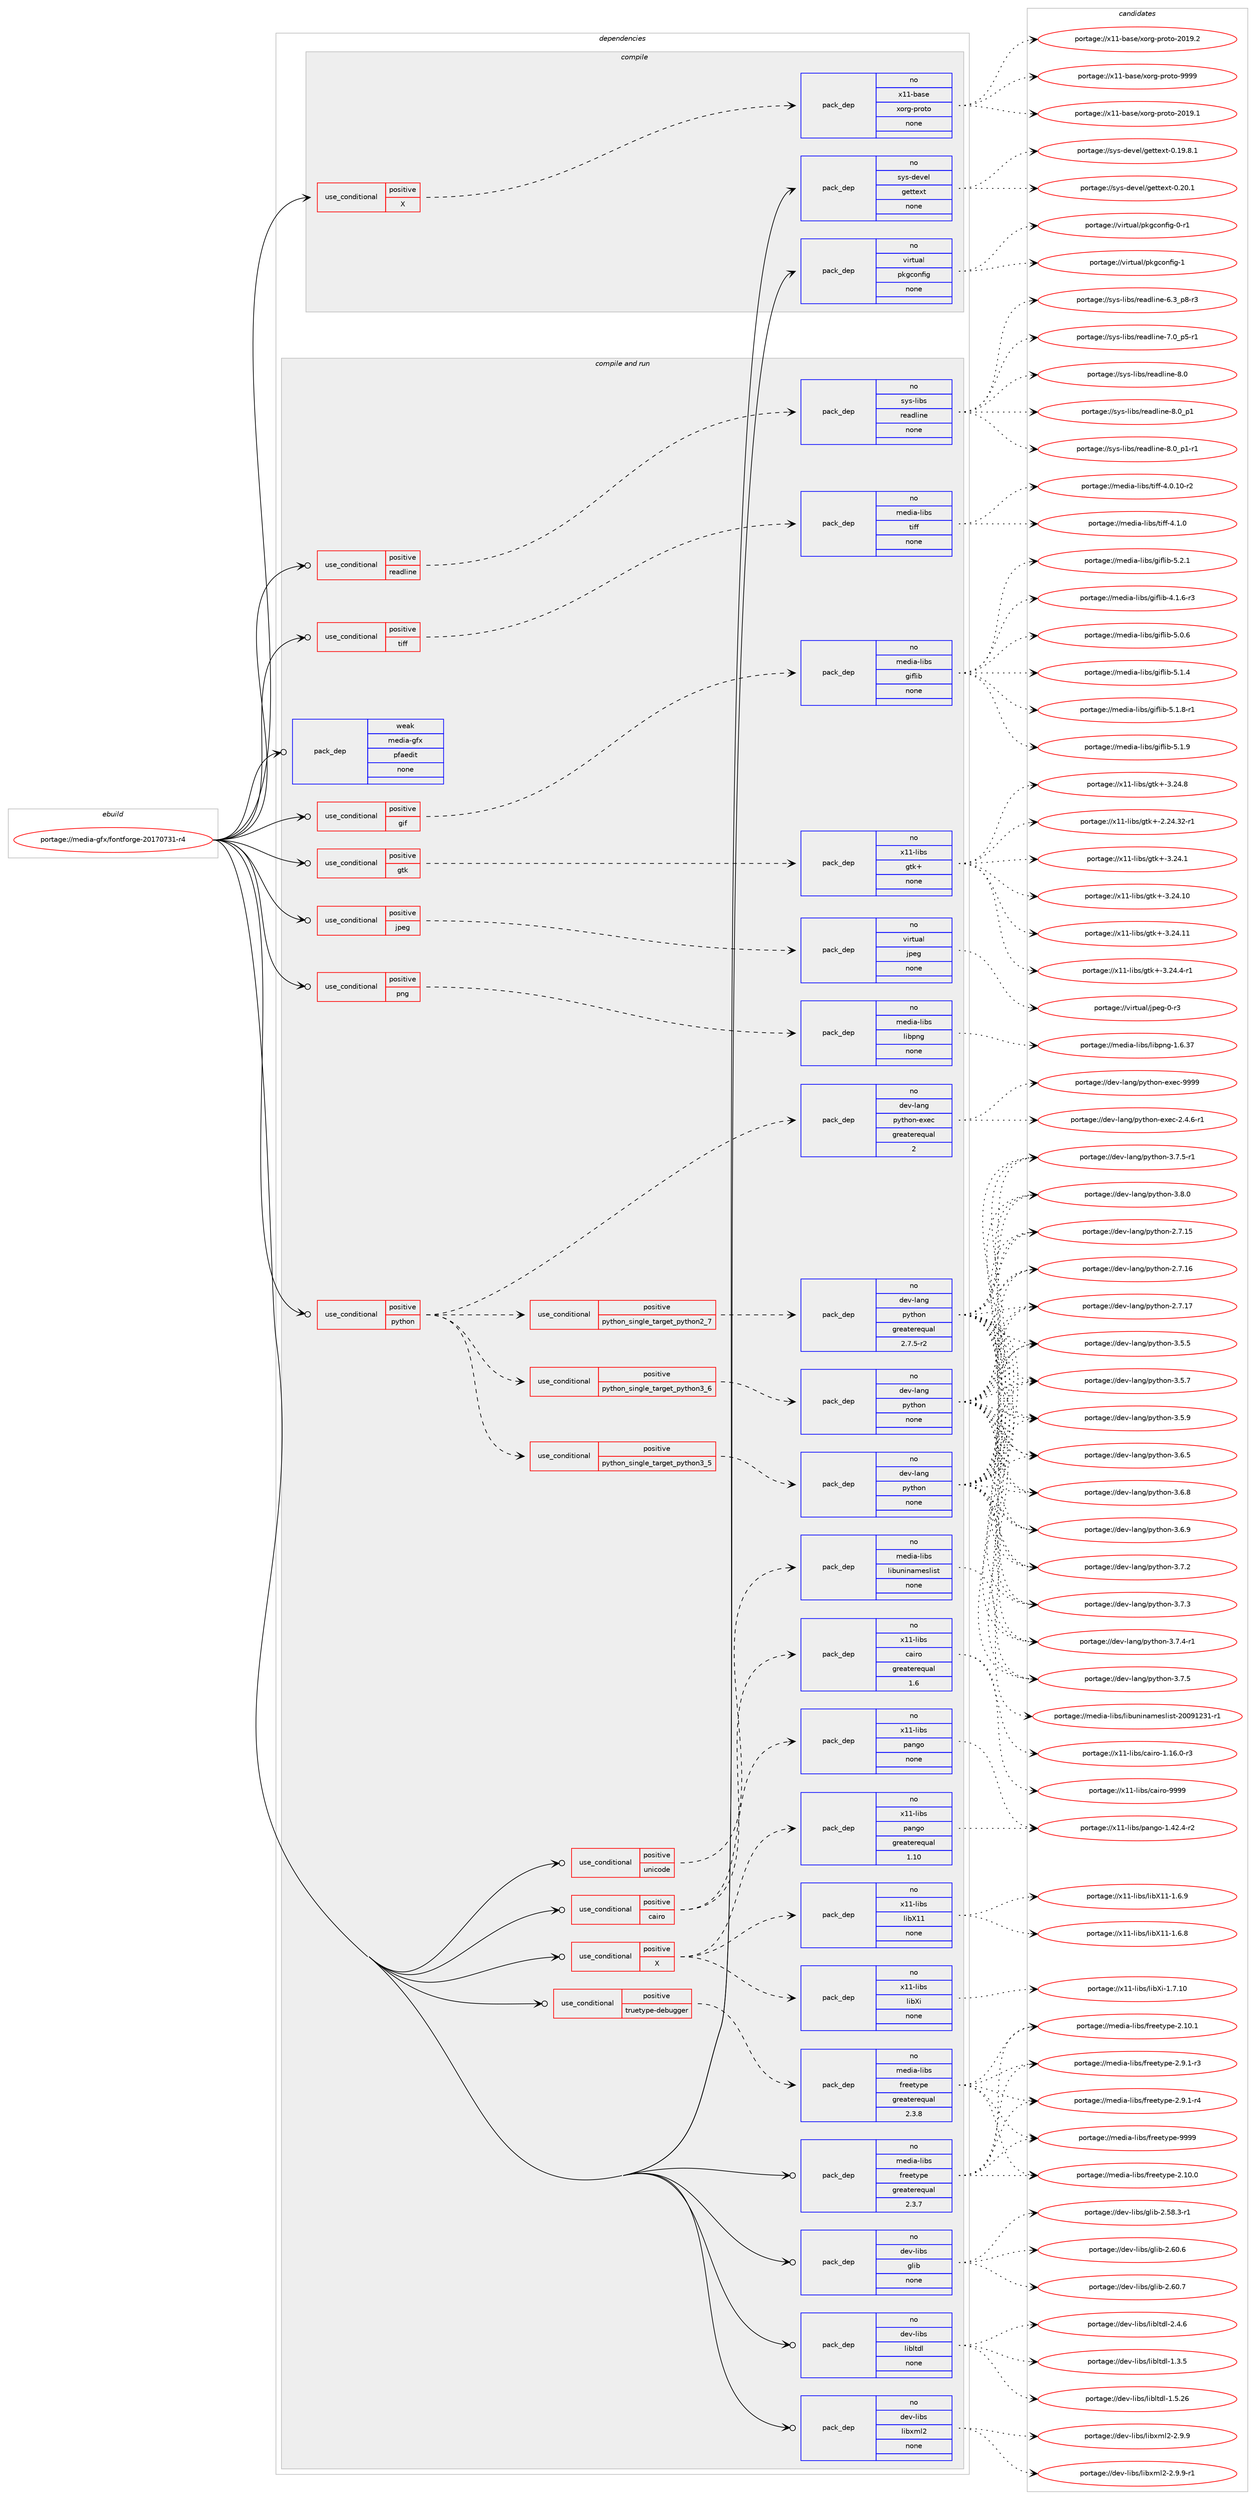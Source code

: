 digraph prolog {

# *************
# Graph options
# *************

newrank=true;
concentrate=true;
compound=true;
graph [rankdir=LR,fontname=Helvetica,fontsize=10,ranksep=1.5];#, ranksep=2.5, nodesep=0.2];
edge  [arrowhead=vee];
node  [fontname=Helvetica,fontsize=10];

# **********
# The ebuild
# **********

subgraph cluster_leftcol {
color=gray;
rank=same;
label=<<i>ebuild</i>>;
id [label="portage://media-gfx/fontforge-20170731-r4", color=red, width=4, href="../media-gfx/fontforge-20170731-r4.svg"];
}

# ****************
# The dependencies
# ****************

subgraph cluster_midcol {
color=gray;
label=<<i>dependencies</i>>;
subgraph cluster_compile {
fillcolor="#eeeeee";
style=filled;
label=<<i>compile</i>>;
subgraph cond78147 {
dependency312343 [label=<<TABLE BORDER="0" CELLBORDER="1" CELLSPACING="0" CELLPADDING="4"><TR><TD ROWSPAN="3" CELLPADDING="10">use_conditional</TD></TR><TR><TD>positive</TD></TR><TR><TD>X</TD></TR></TABLE>>, shape=none, color=red];
subgraph pack229156 {
dependency312344 [label=<<TABLE BORDER="0" CELLBORDER="1" CELLSPACING="0" CELLPADDING="4" WIDTH="220"><TR><TD ROWSPAN="6" CELLPADDING="30">pack_dep</TD></TR><TR><TD WIDTH="110">no</TD></TR><TR><TD>x11-base</TD></TR><TR><TD>xorg-proto</TD></TR><TR><TD>none</TD></TR><TR><TD></TD></TR></TABLE>>, shape=none, color=blue];
}
dependency312343:e -> dependency312344:w [weight=20,style="dashed",arrowhead="vee"];
}
id:e -> dependency312343:w [weight=20,style="solid",arrowhead="vee"];
subgraph pack229157 {
dependency312345 [label=<<TABLE BORDER="0" CELLBORDER="1" CELLSPACING="0" CELLPADDING="4" WIDTH="220"><TR><TD ROWSPAN="6" CELLPADDING="30">pack_dep</TD></TR><TR><TD WIDTH="110">no</TD></TR><TR><TD>sys-devel</TD></TR><TR><TD>gettext</TD></TR><TR><TD>none</TD></TR><TR><TD></TD></TR></TABLE>>, shape=none, color=blue];
}
id:e -> dependency312345:w [weight=20,style="solid",arrowhead="vee"];
subgraph pack229158 {
dependency312346 [label=<<TABLE BORDER="0" CELLBORDER="1" CELLSPACING="0" CELLPADDING="4" WIDTH="220"><TR><TD ROWSPAN="6" CELLPADDING="30">pack_dep</TD></TR><TR><TD WIDTH="110">no</TD></TR><TR><TD>virtual</TD></TR><TR><TD>pkgconfig</TD></TR><TR><TD>none</TD></TR><TR><TD></TD></TR></TABLE>>, shape=none, color=blue];
}
id:e -> dependency312346:w [weight=20,style="solid",arrowhead="vee"];
}
subgraph cluster_compileandrun {
fillcolor="#eeeeee";
style=filled;
label=<<i>compile and run</i>>;
subgraph cond78148 {
dependency312347 [label=<<TABLE BORDER="0" CELLBORDER="1" CELLSPACING="0" CELLPADDING="4"><TR><TD ROWSPAN="3" CELLPADDING="10">use_conditional</TD></TR><TR><TD>positive</TD></TR><TR><TD>X</TD></TR></TABLE>>, shape=none, color=red];
subgraph pack229159 {
dependency312348 [label=<<TABLE BORDER="0" CELLBORDER="1" CELLSPACING="0" CELLPADDING="4" WIDTH="220"><TR><TD ROWSPAN="6" CELLPADDING="30">pack_dep</TD></TR><TR><TD WIDTH="110">no</TD></TR><TR><TD>x11-libs</TD></TR><TR><TD>libX11</TD></TR><TR><TD>none</TD></TR><TR><TD></TD></TR></TABLE>>, shape=none, color=blue];
}
dependency312347:e -> dependency312348:w [weight=20,style="dashed",arrowhead="vee"];
subgraph pack229160 {
dependency312349 [label=<<TABLE BORDER="0" CELLBORDER="1" CELLSPACING="0" CELLPADDING="4" WIDTH="220"><TR><TD ROWSPAN="6" CELLPADDING="30">pack_dep</TD></TR><TR><TD WIDTH="110">no</TD></TR><TR><TD>x11-libs</TD></TR><TR><TD>libXi</TD></TR><TR><TD>none</TD></TR><TR><TD></TD></TR></TABLE>>, shape=none, color=blue];
}
dependency312347:e -> dependency312349:w [weight=20,style="dashed",arrowhead="vee"];
subgraph pack229161 {
dependency312350 [label=<<TABLE BORDER="0" CELLBORDER="1" CELLSPACING="0" CELLPADDING="4" WIDTH="220"><TR><TD ROWSPAN="6" CELLPADDING="30">pack_dep</TD></TR><TR><TD WIDTH="110">no</TD></TR><TR><TD>x11-libs</TD></TR><TR><TD>pango</TD></TR><TR><TD>greaterequal</TD></TR><TR><TD>1.10</TD></TR></TABLE>>, shape=none, color=blue];
}
dependency312347:e -> dependency312350:w [weight=20,style="dashed",arrowhead="vee"];
}
id:e -> dependency312347:w [weight=20,style="solid",arrowhead="odotvee"];
subgraph cond78149 {
dependency312351 [label=<<TABLE BORDER="0" CELLBORDER="1" CELLSPACING="0" CELLPADDING="4"><TR><TD ROWSPAN="3" CELLPADDING="10">use_conditional</TD></TR><TR><TD>positive</TD></TR><TR><TD>cairo</TD></TR></TABLE>>, shape=none, color=red];
subgraph pack229162 {
dependency312352 [label=<<TABLE BORDER="0" CELLBORDER="1" CELLSPACING="0" CELLPADDING="4" WIDTH="220"><TR><TD ROWSPAN="6" CELLPADDING="30">pack_dep</TD></TR><TR><TD WIDTH="110">no</TD></TR><TR><TD>x11-libs</TD></TR><TR><TD>cairo</TD></TR><TR><TD>greaterequal</TD></TR><TR><TD>1.6</TD></TR></TABLE>>, shape=none, color=blue];
}
dependency312351:e -> dependency312352:w [weight=20,style="dashed",arrowhead="vee"];
subgraph pack229163 {
dependency312353 [label=<<TABLE BORDER="0" CELLBORDER="1" CELLSPACING="0" CELLPADDING="4" WIDTH="220"><TR><TD ROWSPAN="6" CELLPADDING="30">pack_dep</TD></TR><TR><TD WIDTH="110">no</TD></TR><TR><TD>x11-libs</TD></TR><TR><TD>pango</TD></TR><TR><TD>none</TD></TR><TR><TD></TD></TR></TABLE>>, shape=none, color=blue];
}
dependency312351:e -> dependency312353:w [weight=20,style="dashed",arrowhead="vee"];
}
id:e -> dependency312351:w [weight=20,style="solid",arrowhead="odotvee"];
subgraph cond78150 {
dependency312354 [label=<<TABLE BORDER="0" CELLBORDER="1" CELLSPACING="0" CELLPADDING="4"><TR><TD ROWSPAN="3" CELLPADDING="10">use_conditional</TD></TR><TR><TD>positive</TD></TR><TR><TD>gif</TD></TR></TABLE>>, shape=none, color=red];
subgraph pack229164 {
dependency312355 [label=<<TABLE BORDER="0" CELLBORDER="1" CELLSPACING="0" CELLPADDING="4" WIDTH="220"><TR><TD ROWSPAN="6" CELLPADDING="30">pack_dep</TD></TR><TR><TD WIDTH="110">no</TD></TR><TR><TD>media-libs</TD></TR><TR><TD>giflib</TD></TR><TR><TD>none</TD></TR><TR><TD></TD></TR></TABLE>>, shape=none, color=blue];
}
dependency312354:e -> dependency312355:w [weight=20,style="dashed",arrowhead="vee"];
}
id:e -> dependency312354:w [weight=20,style="solid",arrowhead="odotvee"];
subgraph cond78151 {
dependency312356 [label=<<TABLE BORDER="0" CELLBORDER="1" CELLSPACING="0" CELLPADDING="4"><TR><TD ROWSPAN="3" CELLPADDING="10">use_conditional</TD></TR><TR><TD>positive</TD></TR><TR><TD>gtk</TD></TR></TABLE>>, shape=none, color=red];
subgraph pack229165 {
dependency312357 [label=<<TABLE BORDER="0" CELLBORDER="1" CELLSPACING="0" CELLPADDING="4" WIDTH="220"><TR><TD ROWSPAN="6" CELLPADDING="30">pack_dep</TD></TR><TR><TD WIDTH="110">no</TD></TR><TR><TD>x11-libs</TD></TR><TR><TD>gtk+</TD></TR><TR><TD>none</TD></TR><TR><TD></TD></TR></TABLE>>, shape=none, color=blue];
}
dependency312356:e -> dependency312357:w [weight=20,style="dashed",arrowhead="vee"];
}
id:e -> dependency312356:w [weight=20,style="solid",arrowhead="odotvee"];
subgraph cond78152 {
dependency312358 [label=<<TABLE BORDER="0" CELLBORDER="1" CELLSPACING="0" CELLPADDING="4"><TR><TD ROWSPAN="3" CELLPADDING="10">use_conditional</TD></TR><TR><TD>positive</TD></TR><TR><TD>jpeg</TD></TR></TABLE>>, shape=none, color=red];
subgraph pack229166 {
dependency312359 [label=<<TABLE BORDER="0" CELLBORDER="1" CELLSPACING="0" CELLPADDING="4" WIDTH="220"><TR><TD ROWSPAN="6" CELLPADDING="30">pack_dep</TD></TR><TR><TD WIDTH="110">no</TD></TR><TR><TD>virtual</TD></TR><TR><TD>jpeg</TD></TR><TR><TD>none</TD></TR><TR><TD></TD></TR></TABLE>>, shape=none, color=blue];
}
dependency312358:e -> dependency312359:w [weight=20,style="dashed",arrowhead="vee"];
}
id:e -> dependency312358:w [weight=20,style="solid",arrowhead="odotvee"];
subgraph cond78153 {
dependency312360 [label=<<TABLE BORDER="0" CELLBORDER="1" CELLSPACING="0" CELLPADDING="4"><TR><TD ROWSPAN="3" CELLPADDING="10">use_conditional</TD></TR><TR><TD>positive</TD></TR><TR><TD>png</TD></TR></TABLE>>, shape=none, color=red];
subgraph pack229167 {
dependency312361 [label=<<TABLE BORDER="0" CELLBORDER="1" CELLSPACING="0" CELLPADDING="4" WIDTH="220"><TR><TD ROWSPAN="6" CELLPADDING="30">pack_dep</TD></TR><TR><TD WIDTH="110">no</TD></TR><TR><TD>media-libs</TD></TR><TR><TD>libpng</TD></TR><TR><TD>none</TD></TR><TR><TD></TD></TR></TABLE>>, shape=none, color=blue];
}
dependency312360:e -> dependency312361:w [weight=20,style="dashed",arrowhead="vee"];
}
id:e -> dependency312360:w [weight=20,style="solid",arrowhead="odotvee"];
subgraph cond78154 {
dependency312362 [label=<<TABLE BORDER="0" CELLBORDER="1" CELLSPACING="0" CELLPADDING="4"><TR><TD ROWSPAN="3" CELLPADDING="10">use_conditional</TD></TR><TR><TD>positive</TD></TR><TR><TD>python</TD></TR></TABLE>>, shape=none, color=red];
subgraph cond78155 {
dependency312363 [label=<<TABLE BORDER="0" CELLBORDER="1" CELLSPACING="0" CELLPADDING="4"><TR><TD ROWSPAN="3" CELLPADDING="10">use_conditional</TD></TR><TR><TD>positive</TD></TR><TR><TD>python_single_target_python2_7</TD></TR></TABLE>>, shape=none, color=red];
subgraph pack229168 {
dependency312364 [label=<<TABLE BORDER="0" CELLBORDER="1" CELLSPACING="0" CELLPADDING="4" WIDTH="220"><TR><TD ROWSPAN="6" CELLPADDING="30">pack_dep</TD></TR><TR><TD WIDTH="110">no</TD></TR><TR><TD>dev-lang</TD></TR><TR><TD>python</TD></TR><TR><TD>greaterequal</TD></TR><TR><TD>2.7.5-r2</TD></TR></TABLE>>, shape=none, color=blue];
}
dependency312363:e -> dependency312364:w [weight=20,style="dashed",arrowhead="vee"];
}
dependency312362:e -> dependency312363:w [weight=20,style="dashed",arrowhead="vee"];
subgraph cond78156 {
dependency312365 [label=<<TABLE BORDER="0" CELLBORDER="1" CELLSPACING="0" CELLPADDING="4"><TR><TD ROWSPAN="3" CELLPADDING="10">use_conditional</TD></TR><TR><TD>positive</TD></TR><TR><TD>python_single_target_python3_5</TD></TR></TABLE>>, shape=none, color=red];
subgraph pack229169 {
dependency312366 [label=<<TABLE BORDER="0" CELLBORDER="1" CELLSPACING="0" CELLPADDING="4" WIDTH="220"><TR><TD ROWSPAN="6" CELLPADDING="30">pack_dep</TD></TR><TR><TD WIDTH="110">no</TD></TR><TR><TD>dev-lang</TD></TR><TR><TD>python</TD></TR><TR><TD>none</TD></TR><TR><TD></TD></TR></TABLE>>, shape=none, color=blue];
}
dependency312365:e -> dependency312366:w [weight=20,style="dashed",arrowhead="vee"];
}
dependency312362:e -> dependency312365:w [weight=20,style="dashed",arrowhead="vee"];
subgraph cond78157 {
dependency312367 [label=<<TABLE BORDER="0" CELLBORDER="1" CELLSPACING="0" CELLPADDING="4"><TR><TD ROWSPAN="3" CELLPADDING="10">use_conditional</TD></TR><TR><TD>positive</TD></TR><TR><TD>python_single_target_python3_6</TD></TR></TABLE>>, shape=none, color=red];
subgraph pack229170 {
dependency312368 [label=<<TABLE BORDER="0" CELLBORDER="1" CELLSPACING="0" CELLPADDING="4" WIDTH="220"><TR><TD ROWSPAN="6" CELLPADDING="30">pack_dep</TD></TR><TR><TD WIDTH="110">no</TD></TR><TR><TD>dev-lang</TD></TR><TR><TD>python</TD></TR><TR><TD>none</TD></TR><TR><TD></TD></TR></TABLE>>, shape=none, color=blue];
}
dependency312367:e -> dependency312368:w [weight=20,style="dashed",arrowhead="vee"];
}
dependency312362:e -> dependency312367:w [weight=20,style="dashed",arrowhead="vee"];
subgraph pack229171 {
dependency312369 [label=<<TABLE BORDER="0" CELLBORDER="1" CELLSPACING="0" CELLPADDING="4" WIDTH="220"><TR><TD ROWSPAN="6" CELLPADDING="30">pack_dep</TD></TR><TR><TD WIDTH="110">no</TD></TR><TR><TD>dev-lang</TD></TR><TR><TD>python-exec</TD></TR><TR><TD>greaterequal</TD></TR><TR><TD>2</TD></TR></TABLE>>, shape=none, color=blue];
}
dependency312362:e -> dependency312369:w [weight=20,style="dashed",arrowhead="vee"];
}
id:e -> dependency312362:w [weight=20,style="solid",arrowhead="odotvee"];
subgraph cond78158 {
dependency312370 [label=<<TABLE BORDER="0" CELLBORDER="1" CELLSPACING="0" CELLPADDING="4"><TR><TD ROWSPAN="3" CELLPADDING="10">use_conditional</TD></TR><TR><TD>positive</TD></TR><TR><TD>readline</TD></TR></TABLE>>, shape=none, color=red];
subgraph pack229172 {
dependency312371 [label=<<TABLE BORDER="0" CELLBORDER="1" CELLSPACING="0" CELLPADDING="4" WIDTH="220"><TR><TD ROWSPAN="6" CELLPADDING="30">pack_dep</TD></TR><TR><TD WIDTH="110">no</TD></TR><TR><TD>sys-libs</TD></TR><TR><TD>readline</TD></TR><TR><TD>none</TD></TR><TR><TD></TD></TR></TABLE>>, shape=none, color=blue];
}
dependency312370:e -> dependency312371:w [weight=20,style="dashed",arrowhead="vee"];
}
id:e -> dependency312370:w [weight=20,style="solid",arrowhead="odotvee"];
subgraph cond78159 {
dependency312372 [label=<<TABLE BORDER="0" CELLBORDER="1" CELLSPACING="0" CELLPADDING="4"><TR><TD ROWSPAN="3" CELLPADDING="10">use_conditional</TD></TR><TR><TD>positive</TD></TR><TR><TD>tiff</TD></TR></TABLE>>, shape=none, color=red];
subgraph pack229173 {
dependency312373 [label=<<TABLE BORDER="0" CELLBORDER="1" CELLSPACING="0" CELLPADDING="4" WIDTH="220"><TR><TD ROWSPAN="6" CELLPADDING="30">pack_dep</TD></TR><TR><TD WIDTH="110">no</TD></TR><TR><TD>media-libs</TD></TR><TR><TD>tiff</TD></TR><TR><TD>none</TD></TR><TR><TD></TD></TR></TABLE>>, shape=none, color=blue];
}
dependency312372:e -> dependency312373:w [weight=20,style="dashed",arrowhead="vee"];
}
id:e -> dependency312372:w [weight=20,style="solid",arrowhead="odotvee"];
subgraph cond78160 {
dependency312374 [label=<<TABLE BORDER="0" CELLBORDER="1" CELLSPACING="0" CELLPADDING="4"><TR><TD ROWSPAN="3" CELLPADDING="10">use_conditional</TD></TR><TR><TD>positive</TD></TR><TR><TD>truetype-debugger</TD></TR></TABLE>>, shape=none, color=red];
subgraph pack229174 {
dependency312375 [label=<<TABLE BORDER="0" CELLBORDER="1" CELLSPACING="0" CELLPADDING="4" WIDTH="220"><TR><TD ROWSPAN="6" CELLPADDING="30">pack_dep</TD></TR><TR><TD WIDTH="110">no</TD></TR><TR><TD>media-libs</TD></TR><TR><TD>freetype</TD></TR><TR><TD>greaterequal</TD></TR><TR><TD>2.3.8</TD></TR></TABLE>>, shape=none, color=blue];
}
dependency312374:e -> dependency312375:w [weight=20,style="dashed",arrowhead="vee"];
}
id:e -> dependency312374:w [weight=20,style="solid",arrowhead="odotvee"];
subgraph cond78161 {
dependency312376 [label=<<TABLE BORDER="0" CELLBORDER="1" CELLSPACING="0" CELLPADDING="4"><TR><TD ROWSPAN="3" CELLPADDING="10">use_conditional</TD></TR><TR><TD>positive</TD></TR><TR><TD>unicode</TD></TR></TABLE>>, shape=none, color=red];
subgraph pack229175 {
dependency312377 [label=<<TABLE BORDER="0" CELLBORDER="1" CELLSPACING="0" CELLPADDING="4" WIDTH="220"><TR><TD ROWSPAN="6" CELLPADDING="30">pack_dep</TD></TR><TR><TD WIDTH="110">no</TD></TR><TR><TD>media-libs</TD></TR><TR><TD>libuninameslist</TD></TR><TR><TD>none</TD></TR><TR><TD></TD></TR></TABLE>>, shape=none, color=blue];
}
dependency312376:e -> dependency312377:w [weight=20,style="dashed",arrowhead="vee"];
}
id:e -> dependency312376:w [weight=20,style="solid",arrowhead="odotvee"];
subgraph pack229176 {
dependency312378 [label=<<TABLE BORDER="0" CELLBORDER="1" CELLSPACING="0" CELLPADDING="4" WIDTH="220"><TR><TD ROWSPAN="6" CELLPADDING="30">pack_dep</TD></TR><TR><TD WIDTH="110">no</TD></TR><TR><TD>dev-libs</TD></TR><TR><TD>glib</TD></TR><TR><TD>none</TD></TR><TR><TD></TD></TR></TABLE>>, shape=none, color=blue];
}
id:e -> dependency312378:w [weight=20,style="solid",arrowhead="odotvee"];
subgraph pack229177 {
dependency312379 [label=<<TABLE BORDER="0" CELLBORDER="1" CELLSPACING="0" CELLPADDING="4" WIDTH="220"><TR><TD ROWSPAN="6" CELLPADDING="30">pack_dep</TD></TR><TR><TD WIDTH="110">no</TD></TR><TR><TD>dev-libs</TD></TR><TR><TD>libltdl</TD></TR><TR><TD>none</TD></TR><TR><TD></TD></TR></TABLE>>, shape=none, color=blue];
}
id:e -> dependency312379:w [weight=20,style="solid",arrowhead="odotvee"];
subgraph pack229178 {
dependency312380 [label=<<TABLE BORDER="0" CELLBORDER="1" CELLSPACING="0" CELLPADDING="4" WIDTH="220"><TR><TD ROWSPAN="6" CELLPADDING="30">pack_dep</TD></TR><TR><TD WIDTH="110">no</TD></TR><TR><TD>dev-libs</TD></TR><TR><TD>libxml2</TD></TR><TR><TD>none</TD></TR><TR><TD></TD></TR></TABLE>>, shape=none, color=blue];
}
id:e -> dependency312380:w [weight=20,style="solid",arrowhead="odotvee"];
subgraph pack229179 {
dependency312381 [label=<<TABLE BORDER="0" CELLBORDER="1" CELLSPACING="0" CELLPADDING="4" WIDTH="220"><TR><TD ROWSPAN="6" CELLPADDING="30">pack_dep</TD></TR><TR><TD WIDTH="110">no</TD></TR><TR><TD>media-libs</TD></TR><TR><TD>freetype</TD></TR><TR><TD>greaterequal</TD></TR><TR><TD>2.3.7</TD></TR></TABLE>>, shape=none, color=blue];
}
id:e -> dependency312381:w [weight=20,style="solid",arrowhead="odotvee"];
subgraph pack229180 {
dependency312382 [label=<<TABLE BORDER="0" CELLBORDER="1" CELLSPACING="0" CELLPADDING="4" WIDTH="220"><TR><TD ROWSPAN="6" CELLPADDING="30">pack_dep</TD></TR><TR><TD WIDTH="110">weak</TD></TR><TR><TD>media-gfx</TD></TR><TR><TD>pfaedit</TD></TR><TR><TD>none</TD></TR><TR><TD></TD></TR></TABLE>>, shape=none, color=blue];
}
id:e -> dependency312382:w [weight=20,style="solid",arrowhead="odotvee"];
}
subgraph cluster_run {
fillcolor="#eeeeee";
style=filled;
label=<<i>run</i>>;
}
}

# **************
# The candidates
# **************

subgraph cluster_choices {
rank=same;
color=gray;
label=<<i>candidates</i>>;

subgraph choice229156 {
color=black;
nodesep=1;
choiceportage1204949459897115101471201111141034511211411111611145504849574649 [label="portage://x11-base/xorg-proto-2019.1", color=red, width=4,href="../x11-base/xorg-proto-2019.1.svg"];
choiceportage1204949459897115101471201111141034511211411111611145504849574650 [label="portage://x11-base/xorg-proto-2019.2", color=red, width=4,href="../x11-base/xorg-proto-2019.2.svg"];
choiceportage120494945989711510147120111114103451121141111161114557575757 [label="portage://x11-base/xorg-proto-9999", color=red, width=4,href="../x11-base/xorg-proto-9999.svg"];
dependency312344:e -> choiceportage1204949459897115101471201111141034511211411111611145504849574649:w [style=dotted,weight="100"];
dependency312344:e -> choiceportage1204949459897115101471201111141034511211411111611145504849574650:w [style=dotted,weight="100"];
dependency312344:e -> choiceportage120494945989711510147120111114103451121141111161114557575757:w [style=dotted,weight="100"];
}
subgraph choice229157 {
color=black;
nodesep=1;
choiceportage1151211154510010111810110847103101116116101120116454846495746564649 [label="portage://sys-devel/gettext-0.19.8.1", color=red, width=4,href="../sys-devel/gettext-0.19.8.1.svg"];
choiceportage115121115451001011181011084710310111611610112011645484650484649 [label="portage://sys-devel/gettext-0.20.1", color=red, width=4,href="../sys-devel/gettext-0.20.1.svg"];
dependency312345:e -> choiceportage1151211154510010111810110847103101116116101120116454846495746564649:w [style=dotted,weight="100"];
dependency312345:e -> choiceportage115121115451001011181011084710310111611610112011645484650484649:w [style=dotted,weight="100"];
}
subgraph choice229158 {
color=black;
nodesep=1;
choiceportage11810511411611797108471121071039911111010210510345484511449 [label="portage://virtual/pkgconfig-0-r1", color=red, width=4,href="../virtual/pkgconfig-0-r1.svg"];
choiceportage1181051141161179710847112107103991111101021051034549 [label="portage://virtual/pkgconfig-1", color=red, width=4,href="../virtual/pkgconfig-1.svg"];
dependency312346:e -> choiceportage11810511411611797108471121071039911111010210510345484511449:w [style=dotted,weight="100"];
dependency312346:e -> choiceportage1181051141161179710847112107103991111101021051034549:w [style=dotted,weight="100"];
}
subgraph choice229159 {
color=black;
nodesep=1;
choiceportage120494945108105981154710810598884949454946544656 [label="portage://x11-libs/libX11-1.6.8", color=red, width=4,href="../x11-libs/libX11-1.6.8.svg"];
choiceportage120494945108105981154710810598884949454946544657 [label="portage://x11-libs/libX11-1.6.9", color=red, width=4,href="../x11-libs/libX11-1.6.9.svg"];
dependency312348:e -> choiceportage120494945108105981154710810598884949454946544656:w [style=dotted,weight="100"];
dependency312348:e -> choiceportage120494945108105981154710810598884949454946544657:w [style=dotted,weight="100"];
}
subgraph choice229160 {
color=black;
nodesep=1;
choiceportage1204949451081059811547108105988810545494655464948 [label="portage://x11-libs/libXi-1.7.10", color=red, width=4,href="../x11-libs/libXi-1.7.10.svg"];
dependency312349:e -> choiceportage1204949451081059811547108105988810545494655464948:w [style=dotted,weight="100"];
}
subgraph choice229161 {
color=black;
nodesep=1;
choiceportage120494945108105981154711297110103111454946525046524511450 [label="portage://x11-libs/pango-1.42.4-r2", color=red, width=4,href="../x11-libs/pango-1.42.4-r2.svg"];
dependency312350:e -> choiceportage120494945108105981154711297110103111454946525046524511450:w [style=dotted,weight="100"];
}
subgraph choice229162 {
color=black;
nodesep=1;
choiceportage12049494510810598115479997105114111454946495446484511451 [label="portage://x11-libs/cairo-1.16.0-r3", color=red, width=4,href="../x11-libs/cairo-1.16.0-r3.svg"];
choiceportage120494945108105981154799971051141114557575757 [label="portage://x11-libs/cairo-9999", color=red, width=4,href="../x11-libs/cairo-9999.svg"];
dependency312352:e -> choiceportage12049494510810598115479997105114111454946495446484511451:w [style=dotted,weight="100"];
dependency312352:e -> choiceportage120494945108105981154799971051141114557575757:w [style=dotted,weight="100"];
}
subgraph choice229163 {
color=black;
nodesep=1;
choiceportage120494945108105981154711297110103111454946525046524511450 [label="portage://x11-libs/pango-1.42.4-r2", color=red, width=4,href="../x11-libs/pango-1.42.4-r2.svg"];
dependency312353:e -> choiceportage120494945108105981154711297110103111454946525046524511450:w [style=dotted,weight="100"];
}
subgraph choice229164 {
color=black;
nodesep=1;
choiceportage10910110010597451081059811547103105102108105984552464946544511451 [label="portage://media-libs/giflib-4.1.6-r3", color=red, width=4,href="../media-libs/giflib-4.1.6-r3.svg"];
choiceportage1091011001059745108105981154710310510210810598455346484654 [label="portage://media-libs/giflib-5.0.6", color=red, width=4,href="../media-libs/giflib-5.0.6.svg"];
choiceportage1091011001059745108105981154710310510210810598455346494652 [label="portage://media-libs/giflib-5.1.4", color=red, width=4,href="../media-libs/giflib-5.1.4.svg"];
choiceportage10910110010597451081059811547103105102108105984553464946564511449 [label="portage://media-libs/giflib-5.1.8-r1", color=red, width=4,href="../media-libs/giflib-5.1.8-r1.svg"];
choiceportage1091011001059745108105981154710310510210810598455346494657 [label="portage://media-libs/giflib-5.1.9", color=red, width=4,href="../media-libs/giflib-5.1.9.svg"];
choiceportage1091011001059745108105981154710310510210810598455346504649 [label="portage://media-libs/giflib-5.2.1", color=red, width=4,href="../media-libs/giflib-5.2.1.svg"];
dependency312355:e -> choiceportage10910110010597451081059811547103105102108105984552464946544511451:w [style=dotted,weight="100"];
dependency312355:e -> choiceportage1091011001059745108105981154710310510210810598455346484654:w [style=dotted,weight="100"];
dependency312355:e -> choiceportage1091011001059745108105981154710310510210810598455346494652:w [style=dotted,weight="100"];
dependency312355:e -> choiceportage10910110010597451081059811547103105102108105984553464946564511449:w [style=dotted,weight="100"];
dependency312355:e -> choiceportage1091011001059745108105981154710310510210810598455346494657:w [style=dotted,weight="100"];
dependency312355:e -> choiceportage1091011001059745108105981154710310510210810598455346504649:w [style=dotted,weight="100"];
}
subgraph choice229165 {
color=black;
nodesep=1;
choiceportage12049494510810598115471031161074345504650524651504511449 [label="portage://x11-libs/gtk+-2.24.32-r1", color=red, width=4,href="../x11-libs/gtk+-2.24.32-r1.svg"];
choiceportage12049494510810598115471031161074345514650524649 [label="portage://x11-libs/gtk+-3.24.1", color=red, width=4,href="../x11-libs/gtk+-3.24.1.svg"];
choiceportage1204949451081059811547103116107434551465052464948 [label="portage://x11-libs/gtk+-3.24.10", color=red, width=4,href="../x11-libs/gtk+-3.24.10.svg"];
choiceportage1204949451081059811547103116107434551465052464949 [label="portage://x11-libs/gtk+-3.24.11", color=red, width=4,href="../x11-libs/gtk+-3.24.11.svg"];
choiceportage120494945108105981154710311610743455146505246524511449 [label="portage://x11-libs/gtk+-3.24.4-r1", color=red, width=4,href="../x11-libs/gtk+-3.24.4-r1.svg"];
choiceportage12049494510810598115471031161074345514650524656 [label="portage://x11-libs/gtk+-3.24.8", color=red, width=4,href="../x11-libs/gtk+-3.24.8.svg"];
dependency312357:e -> choiceportage12049494510810598115471031161074345504650524651504511449:w [style=dotted,weight="100"];
dependency312357:e -> choiceportage12049494510810598115471031161074345514650524649:w [style=dotted,weight="100"];
dependency312357:e -> choiceportage1204949451081059811547103116107434551465052464948:w [style=dotted,weight="100"];
dependency312357:e -> choiceportage1204949451081059811547103116107434551465052464949:w [style=dotted,weight="100"];
dependency312357:e -> choiceportage120494945108105981154710311610743455146505246524511449:w [style=dotted,weight="100"];
dependency312357:e -> choiceportage12049494510810598115471031161074345514650524656:w [style=dotted,weight="100"];
}
subgraph choice229166 {
color=black;
nodesep=1;
choiceportage118105114116117971084710611210110345484511451 [label="portage://virtual/jpeg-0-r3", color=red, width=4,href="../virtual/jpeg-0-r3.svg"];
dependency312359:e -> choiceportage118105114116117971084710611210110345484511451:w [style=dotted,weight="100"];
}
subgraph choice229167 {
color=black;
nodesep=1;
choiceportage109101100105974510810598115471081059811211010345494654465155 [label="portage://media-libs/libpng-1.6.37", color=red, width=4,href="../media-libs/libpng-1.6.37.svg"];
dependency312361:e -> choiceportage109101100105974510810598115471081059811211010345494654465155:w [style=dotted,weight="100"];
}
subgraph choice229168 {
color=black;
nodesep=1;
choiceportage10010111845108971101034711212111610411111045504655464953 [label="portage://dev-lang/python-2.7.15", color=red, width=4,href="../dev-lang/python-2.7.15.svg"];
choiceportage10010111845108971101034711212111610411111045504655464954 [label="portage://dev-lang/python-2.7.16", color=red, width=4,href="../dev-lang/python-2.7.16.svg"];
choiceportage10010111845108971101034711212111610411111045504655464955 [label="portage://dev-lang/python-2.7.17", color=red, width=4,href="../dev-lang/python-2.7.17.svg"];
choiceportage100101118451089711010347112121116104111110455146534653 [label="portage://dev-lang/python-3.5.5", color=red, width=4,href="../dev-lang/python-3.5.5.svg"];
choiceportage100101118451089711010347112121116104111110455146534655 [label="portage://dev-lang/python-3.5.7", color=red, width=4,href="../dev-lang/python-3.5.7.svg"];
choiceportage100101118451089711010347112121116104111110455146534657 [label="portage://dev-lang/python-3.5.9", color=red, width=4,href="../dev-lang/python-3.5.9.svg"];
choiceportage100101118451089711010347112121116104111110455146544653 [label="portage://dev-lang/python-3.6.5", color=red, width=4,href="../dev-lang/python-3.6.5.svg"];
choiceportage100101118451089711010347112121116104111110455146544656 [label="portage://dev-lang/python-3.6.8", color=red, width=4,href="../dev-lang/python-3.6.8.svg"];
choiceportage100101118451089711010347112121116104111110455146544657 [label="portage://dev-lang/python-3.6.9", color=red, width=4,href="../dev-lang/python-3.6.9.svg"];
choiceportage100101118451089711010347112121116104111110455146554650 [label="portage://dev-lang/python-3.7.2", color=red, width=4,href="../dev-lang/python-3.7.2.svg"];
choiceportage100101118451089711010347112121116104111110455146554651 [label="portage://dev-lang/python-3.7.3", color=red, width=4,href="../dev-lang/python-3.7.3.svg"];
choiceportage1001011184510897110103471121211161041111104551465546524511449 [label="portage://dev-lang/python-3.7.4-r1", color=red, width=4,href="../dev-lang/python-3.7.4-r1.svg"];
choiceportage100101118451089711010347112121116104111110455146554653 [label="portage://dev-lang/python-3.7.5", color=red, width=4,href="../dev-lang/python-3.7.5.svg"];
choiceportage1001011184510897110103471121211161041111104551465546534511449 [label="portage://dev-lang/python-3.7.5-r1", color=red, width=4,href="../dev-lang/python-3.7.5-r1.svg"];
choiceportage100101118451089711010347112121116104111110455146564648 [label="portage://dev-lang/python-3.8.0", color=red, width=4,href="../dev-lang/python-3.8.0.svg"];
dependency312364:e -> choiceportage10010111845108971101034711212111610411111045504655464953:w [style=dotted,weight="100"];
dependency312364:e -> choiceportage10010111845108971101034711212111610411111045504655464954:w [style=dotted,weight="100"];
dependency312364:e -> choiceportage10010111845108971101034711212111610411111045504655464955:w [style=dotted,weight="100"];
dependency312364:e -> choiceportage100101118451089711010347112121116104111110455146534653:w [style=dotted,weight="100"];
dependency312364:e -> choiceportage100101118451089711010347112121116104111110455146534655:w [style=dotted,weight="100"];
dependency312364:e -> choiceportage100101118451089711010347112121116104111110455146534657:w [style=dotted,weight="100"];
dependency312364:e -> choiceportage100101118451089711010347112121116104111110455146544653:w [style=dotted,weight="100"];
dependency312364:e -> choiceportage100101118451089711010347112121116104111110455146544656:w [style=dotted,weight="100"];
dependency312364:e -> choiceportage100101118451089711010347112121116104111110455146544657:w [style=dotted,weight="100"];
dependency312364:e -> choiceportage100101118451089711010347112121116104111110455146554650:w [style=dotted,weight="100"];
dependency312364:e -> choiceportage100101118451089711010347112121116104111110455146554651:w [style=dotted,weight="100"];
dependency312364:e -> choiceportage1001011184510897110103471121211161041111104551465546524511449:w [style=dotted,weight="100"];
dependency312364:e -> choiceportage100101118451089711010347112121116104111110455146554653:w [style=dotted,weight="100"];
dependency312364:e -> choiceportage1001011184510897110103471121211161041111104551465546534511449:w [style=dotted,weight="100"];
dependency312364:e -> choiceportage100101118451089711010347112121116104111110455146564648:w [style=dotted,weight="100"];
}
subgraph choice229169 {
color=black;
nodesep=1;
choiceportage10010111845108971101034711212111610411111045504655464953 [label="portage://dev-lang/python-2.7.15", color=red, width=4,href="../dev-lang/python-2.7.15.svg"];
choiceportage10010111845108971101034711212111610411111045504655464954 [label="portage://dev-lang/python-2.7.16", color=red, width=4,href="../dev-lang/python-2.7.16.svg"];
choiceportage10010111845108971101034711212111610411111045504655464955 [label="portage://dev-lang/python-2.7.17", color=red, width=4,href="../dev-lang/python-2.7.17.svg"];
choiceportage100101118451089711010347112121116104111110455146534653 [label="portage://dev-lang/python-3.5.5", color=red, width=4,href="../dev-lang/python-3.5.5.svg"];
choiceportage100101118451089711010347112121116104111110455146534655 [label="portage://dev-lang/python-3.5.7", color=red, width=4,href="../dev-lang/python-3.5.7.svg"];
choiceportage100101118451089711010347112121116104111110455146534657 [label="portage://dev-lang/python-3.5.9", color=red, width=4,href="../dev-lang/python-3.5.9.svg"];
choiceportage100101118451089711010347112121116104111110455146544653 [label="portage://dev-lang/python-3.6.5", color=red, width=4,href="../dev-lang/python-3.6.5.svg"];
choiceportage100101118451089711010347112121116104111110455146544656 [label="portage://dev-lang/python-3.6.8", color=red, width=4,href="../dev-lang/python-3.6.8.svg"];
choiceportage100101118451089711010347112121116104111110455146544657 [label="portage://dev-lang/python-3.6.9", color=red, width=4,href="../dev-lang/python-3.6.9.svg"];
choiceportage100101118451089711010347112121116104111110455146554650 [label="portage://dev-lang/python-3.7.2", color=red, width=4,href="../dev-lang/python-3.7.2.svg"];
choiceportage100101118451089711010347112121116104111110455146554651 [label="portage://dev-lang/python-3.7.3", color=red, width=4,href="../dev-lang/python-3.7.3.svg"];
choiceportage1001011184510897110103471121211161041111104551465546524511449 [label="portage://dev-lang/python-3.7.4-r1", color=red, width=4,href="../dev-lang/python-3.7.4-r1.svg"];
choiceportage100101118451089711010347112121116104111110455146554653 [label="portage://dev-lang/python-3.7.5", color=red, width=4,href="../dev-lang/python-3.7.5.svg"];
choiceportage1001011184510897110103471121211161041111104551465546534511449 [label="portage://dev-lang/python-3.7.5-r1", color=red, width=4,href="../dev-lang/python-3.7.5-r1.svg"];
choiceportage100101118451089711010347112121116104111110455146564648 [label="portage://dev-lang/python-3.8.0", color=red, width=4,href="../dev-lang/python-3.8.0.svg"];
dependency312366:e -> choiceportage10010111845108971101034711212111610411111045504655464953:w [style=dotted,weight="100"];
dependency312366:e -> choiceportage10010111845108971101034711212111610411111045504655464954:w [style=dotted,weight="100"];
dependency312366:e -> choiceportage10010111845108971101034711212111610411111045504655464955:w [style=dotted,weight="100"];
dependency312366:e -> choiceportage100101118451089711010347112121116104111110455146534653:w [style=dotted,weight="100"];
dependency312366:e -> choiceportage100101118451089711010347112121116104111110455146534655:w [style=dotted,weight="100"];
dependency312366:e -> choiceportage100101118451089711010347112121116104111110455146534657:w [style=dotted,weight="100"];
dependency312366:e -> choiceportage100101118451089711010347112121116104111110455146544653:w [style=dotted,weight="100"];
dependency312366:e -> choiceportage100101118451089711010347112121116104111110455146544656:w [style=dotted,weight="100"];
dependency312366:e -> choiceportage100101118451089711010347112121116104111110455146544657:w [style=dotted,weight="100"];
dependency312366:e -> choiceportage100101118451089711010347112121116104111110455146554650:w [style=dotted,weight="100"];
dependency312366:e -> choiceportage100101118451089711010347112121116104111110455146554651:w [style=dotted,weight="100"];
dependency312366:e -> choiceportage1001011184510897110103471121211161041111104551465546524511449:w [style=dotted,weight="100"];
dependency312366:e -> choiceportage100101118451089711010347112121116104111110455146554653:w [style=dotted,weight="100"];
dependency312366:e -> choiceportage1001011184510897110103471121211161041111104551465546534511449:w [style=dotted,weight="100"];
dependency312366:e -> choiceportage100101118451089711010347112121116104111110455146564648:w [style=dotted,weight="100"];
}
subgraph choice229170 {
color=black;
nodesep=1;
choiceportage10010111845108971101034711212111610411111045504655464953 [label="portage://dev-lang/python-2.7.15", color=red, width=4,href="../dev-lang/python-2.7.15.svg"];
choiceportage10010111845108971101034711212111610411111045504655464954 [label="portage://dev-lang/python-2.7.16", color=red, width=4,href="../dev-lang/python-2.7.16.svg"];
choiceportage10010111845108971101034711212111610411111045504655464955 [label="portage://dev-lang/python-2.7.17", color=red, width=4,href="../dev-lang/python-2.7.17.svg"];
choiceportage100101118451089711010347112121116104111110455146534653 [label="portage://dev-lang/python-3.5.5", color=red, width=4,href="../dev-lang/python-3.5.5.svg"];
choiceportage100101118451089711010347112121116104111110455146534655 [label="portage://dev-lang/python-3.5.7", color=red, width=4,href="../dev-lang/python-3.5.7.svg"];
choiceportage100101118451089711010347112121116104111110455146534657 [label="portage://dev-lang/python-3.5.9", color=red, width=4,href="../dev-lang/python-3.5.9.svg"];
choiceportage100101118451089711010347112121116104111110455146544653 [label="portage://dev-lang/python-3.6.5", color=red, width=4,href="../dev-lang/python-3.6.5.svg"];
choiceportage100101118451089711010347112121116104111110455146544656 [label="portage://dev-lang/python-3.6.8", color=red, width=4,href="../dev-lang/python-3.6.8.svg"];
choiceportage100101118451089711010347112121116104111110455146544657 [label="portage://dev-lang/python-3.6.9", color=red, width=4,href="../dev-lang/python-3.6.9.svg"];
choiceportage100101118451089711010347112121116104111110455146554650 [label="portage://dev-lang/python-3.7.2", color=red, width=4,href="../dev-lang/python-3.7.2.svg"];
choiceportage100101118451089711010347112121116104111110455146554651 [label="portage://dev-lang/python-3.7.3", color=red, width=4,href="../dev-lang/python-3.7.3.svg"];
choiceportage1001011184510897110103471121211161041111104551465546524511449 [label="portage://dev-lang/python-3.7.4-r1", color=red, width=4,href="../dev-lang/python-3.7.4-r1.svg"];
choiceportage100101118451089711010347112121116104111110455146554653 [label="portage://dev-lang/python-3.7.5", color=red, width=4,href="../dev-lang/python-3.7.5.svg"];
choiceportage1001011184510897110103471121211161041111104551465546534511449 [label="portage://dev-lang/python-3.7.5-r1", color=red, width=4,href="../dev-lang/python-3.7.5-r1.svg"];
choiceportage100101118451089711010347112121116104111110455146564648 [label="portage://dev-lang/python-3.8.0", color=red, width=4,href="../dev-lang/python-3.8.0.svg"];
dependency312368:e -> choiceportage10010111845108971101034711212111610411111045504655464953:w [style=dotted,weight="100"];
dependency312368:e -> choiceportage10010111845108971101034711212111610411111045504655464954:w [style=dotted,weight="100"];
dependency312368:e -> choiceportage10010111845108971101034711212111610411111045504655464955:w [style=dotted,weight="100"];
dependency312368:e -> choiceportage100101118451089711010347112121116104111110455146534653:w [style=dotted,weight="100"];
dependency312368:e -> choiceportage100101118451089711010347112121116104111110455146534655:w [style=dotted,weight="100"];
dependency312368:e -> choiceportage100101118451089711010347112121116104111110455146534657:w [style=dotted,weight="100"];
dependency312368:e -> choiceportage100101118451089711010347112121116104111110455146544653:w [style=dotted,weight="100"];
dependency312368:e -> choiceportage100101118451089711010347112121116104111110455146544656:w [style=dotted,weight="100"];
dependency312368:e -> choiceportage100101118451089711010347112121116104111110455146544657:w [style=dotted,weight="100"];
dependency312368:e -> choiceportage100101118451089711010347112121116104111110455146554650:w [style=dotted,weight="100"];
dependency312368:e -> choiceportage100101118451089711010347112121116104111110455146554651:w [style=dotted,weight="100"];
dependency312368:e -> choiceportage1001011184510897110103471121211161041111104551465546524511449:w [style=dotted,weight="100"];
dependency312368:e -> choiceportage100101118451089711010347112121116104111110455146554653:w [style=dotted,weight="100"];
dependency312368:e -> choiceportage1001011184510897110103471121211161041111104551465546534511449:w [style=dotted,weight="100"];
dependency312368:e -> choiceportage100101118451089711010347112121116104111110455146564648:w [style=dotted,weight="100"];
}
subgraph choice229171 {
color=black;
nodesep=1;
choiceportage10010111845108971101034711212111610411111045101120101994550465246544511449 [label="portage://dev-lang/python-exec-2.4.6-r1", color=red, width=4,href="../dev-lang/python-exec-2.4.6-r1.svg"];
choiceportage10010111845108971101034711212111610411111045101120101994557575757 [label="portage://dev-lang/python-exec-9999", color=red, width=4,href="../dev-lang/python-exec-9999.svg"];
dependency312369:e -> choiceportage10010111845108971101034711212111610411111045101120101994550465246544511449:w [style=dotted,weight="100"];
dependency312369:e -> choiceportage10010111845108971101034711212111610411111045101120101994557575757:w [style=dotted,weight="100"];
}
subgraph choice229172 {
color=black;
nodesep=1;
choiceportage115121115451081059811547114101971001081051101014554465195112564511451 [label="portage://sys-libs/readline-6.3_p8-r3", color=red, width=4,href="../sys-libs/readline-6.3_p8-r3.svg"];
choiceportage115121115451081059811547114101971001081051101014555464895112534511449 [label="portage://sys-libs/readline-7.0_p5-r1", color=red, width=4,href="../sys-libs/readline-7.0_p5-r1.svg"];
choiceportage1151211154510810598115471141019710010810511010145564648 [label="portage://sys-libs/readline-8.0", color=red, width=4,href="../sys-libs/readline-8.0.svg"];
choiceportage11512111545108105981154711410197100108105110101455646489511249 [label="portage://sys-libs/readline-8.0_p1", color=red, width=4,href="../sys-libs/readline-8.0_p1.svg"];
choiceportage115121115451081059811547114101971001081051101014556464895112494511449 [label="portage://sys-libs/readline-8.0_p1-r1", color=red, width=4,href="../sys-libs/readline-8.0_p1-r1.svg"];
dependency312371:e -> choiceportage115121115451081059811547114101971001081051101014554465195112564511451:w [style=dotted,weight="100"];
dependency312371:e -> choiceportage115121115451081059811547114101971001081051101014555464895112534511449:w [style=dotted,weight="100"];
dependency312371:e -> choiceportage1151211154510810598115471141019710010810511010145564648:w [style=dotted,weight="100"];
dependency312371:e -> choiceportage11512111545108105981154711410197100108105110101455646489511249:w [style=dotted,weight="100"];
dependency312371:e -> choiceportage115121115451081059811547114101971001081051101014556464895112494511449:w [style=dotted,weight="100"];
}
subgraph choice229173 {
color=black;
nodesep=1;
choiceportage10910110010597451081059811547116105102102455246484649484511450 [label="portage://media-libs/tiff-4.0.10-r2", color=red, width=4,href="../media-libs/tiff-4.0.10-r2.svg"];
choiceportage10910110010597451081059811547116105102102455246494648 [label="portage://media-libs/tiff-4.1.0", color=red, width=4,href="../media-libs/tiff-4.1.0.svg"];
dependency312373:e -> choiceportage10910110010597451081059811547116105102102455246484649484511450:w [style=dotted,weight="100"];
dependency312373:e -> choiceportage10910110010597451081059811547116105102102455246494648:w [style=dotted,weight="100"];
}
subgraph choice229174 {
color=black;
nodesep=1;
choiceportage1091011001059745108105981154710211410110111612111210145504649484648 [label="portage://media-libs/freetype-2.10.0", color=red, width=4,href="../media-libs/freetype-2.10.0.svg"];
choiceportage1091011001059745108105981154710211410110111612111210145504649484649 [label="portage://media-libs/freetype-2.10.1", color=red, width=4,href="../media-libs/freetype-2.10.1.svg"];
choiceportage109101100105974510810598115471021141011011161211121014550465746494511451 [label="portage://media-libs/freetype-2.9.1-r3", color=red, width=4,href="../media-libs/freetype-2.9.1-r3.svg"];
choiceportage109101100105974510810598115471021141011011161211121014550465746494511452 [label="portage://media-libs/freetype-2.9.1-r4", color=red, width=4,href="../media-libs/freetype-2.9.1-r4.svg"];
choiceportage109101100105974510810598115471021141011011161211121014557575757 [label="portage://media-libs/freetype-9999", color=red, width=4,href="../media-libs/freetype-9999.svg"];
dependency312375:e -> choiceportage1091011001059745108105981154710211410110111612111210145504649484648:w [style=dotted,weight="100"];
dependency312375:e -> choiceportage1091011001059745108105981154710211410110111612111210145504649484649:w [style=dotted,weight="100"];
dependency312375:e -> choiceportage109101100105974510810598115471021141011011161211121014550465746494511451:w [style=dotted,weight="100"];
dependency312375:e -> choiceportage109101100105974510810598115471021141011011161211121014550465746494511452:w [style=dotted,weight="100"];
dependency312375:e -> choiceportage109101100105974510810598115471021141011011161211121014557575757:w [style=dotted,weight="100"];
}
subgraph choice229175 {
color=black;
nodesep=1;
choiceportage1091011001059745108105981154710810598117110105110971091011151081051151164550484857495051494511449 [label="portage://media-libs/libuninameslist-20091231-r1", color=red, width=4,href="../media-libs/libuninameslist-20091231-r1.svg"];
dependency312377:e -> choiceportage1091011001059745108105981154710810598117110105110971091011151081051151164550484857495051494511449:w [style=dotted,weight="100"];
}
subgraph choice229176 {
color=black;
nodesep=1;
choiceportage10010111845108105981154710310810598455046535646514511449 [label="portage://dev-libs/glib-2.58.3-r1", color=red, width=4,href="../dev-libs/glib-2.58.3-r1.svg"];
choiceportage1001011184510810598115471031081059845504654484654 [label="portage://dev-libs/glib-2.60.6", color=red, width=4,href="../dev-libs/glib-2.60.6.svg"];
choiceportage1001011184510810598115471031081059845504654484655 [label="portage://dev-libs/glib-2.60.7", color=red, width=4,href="../dev-libs/glib-2.60.7.svg"];
dependency312378:e -> choiceportage10010111845108105981154710310810598455046535646514511449:w [style=dotted,weight="100"];
dependency312378:e -> choiceportage1001011184510810598115471031081059845504654484654:w [style=dotted,weight="100"];
dependency312378:e -> choiceportage1001011184510810598115471031081059845504654484655:w [style=dotted,weight="100"];
}
subgraph choice229177 {
color=black;
nodesep=1;
choiceportage10010111845108105981154710810598108116100108454946514653 [label="portage://dev-libs/libltdl-1.3.5", color=red, width=4,href="../dev-libs/libltdl-1.3.5.svg"];
choiceportage1001011184510810598115471081059810811610010845494653465054 [label="portage://dev-libs/libltdl-1.5.26", color=red, width=4,href="../dev-libs/libltdl-1.5.26.svg"];
choiceportage10010111845108105981154710810598108116100108455046524654 [label="portage://dev-libs/libltdl-2.4.6", color=red, width=4,href="../dev-libs/libltdl-2.4.6.svg"];
dependency312379:e -> choiceportage10010111845108105981154710810598108116100108454946514653:w [style=dotted,weight="100"];
dependency312379:e -> choiceportage1001011184510810598115471081059810811610010845494653465054:w [style=dotted,weight="100"];
dependency312379:e -> choiceportage10010111845108105981154710810598108116100108455046524654:w [style=dotted,weight="100"];
}
subgraph choice229178 {
color=black;
nodesep=1;
choiceportage1001011184510810598115471081059812010910850455046574657 [label="portage://dev-libs/libxml2-2.9.9", color=red, width=4,href="../dev-libs/libxml2-2.9.9.svg"];
choiceportage10010111845108105981154710810598120109108504550465746574511449 [label="portage://dev-libs/libxml2-2.9.9-r1", color=red, width=4,href="../dev-libs/libxml2-2.9.9-r1.svg"];
dependency312380:e -> choiceportage1001011184510810598115471081059812010910850455046574657:w [style=dotted,weight="100"];
dependency312380:e -> choiceportage10010111845108105981154710810598120109108504550465746574511449:w [style=dotted,weight="100"];
}
subgraph choice229179 {
color=black;
nodesep=1;
choiceportage1091011001059745108105981154710211410110111612111210145504649484648 [label="portage://media-libs/freetype-2.10.0", color=red, width=4,href="../media-libs/freetype-2.10.0.svg"];
choiceportage1091011001059745108105981154710211410110111612111210145504649484649 [label="portage://media-libs/freetype-2.10.1", color=red, width=4,href="../media-libs/freetype-2.10.1.svg"];
choiceportage109101100105974510810598115471021141011011161211121014550465746494511451 [label="portage://media-libs/freetype-2.9.1-r3", color=red, width=4,href="../media-libs/freetype-2.9.1-r3.svg"];
choiceportage109101100105974510810598115471021141011011161211121014550465746494511452 [label="portage://media-libs/freetype-2.9.1-r4", color=red, width=4,href="../media-libs/freetype-2.9.1-r4.svg"];
choiceportage109101100105974510810598115471021141011011161211121014557575757 [label="portage://media-libs/freetype-9999", color=red, width=4,href="../media-libs/freetype-9999.svg"];
dependency312381:e -> choiceportage1091011001059745108105981154710211410110111612111210145504649484648:w [style=dotted,weight="100"];
dependency312381:e -> choiceportage1091011001059745108105981154710211410110111612111210145504649484649:w [style=dotted,weight="100"];
dependency312381:e -> choiceportage109101100105974510810598115471021141011011161211121014550465746494511451:w [style=dotted,weight="100"];
dependency312381:e -> choiceportage109101100105974510810598115471021141011011161211121014550465746494511452:w [style=dotted,weight="100"];
dependency312381:e -> choiceportage109101100105974510810598115471021141011011161211121014557575757:w [style=dotted,weight="100"];
}
subgraph choice229180 {
color=black;
nodesep=1;
}
}

}
